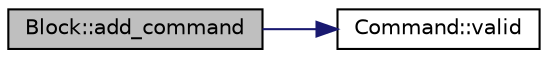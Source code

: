digraph "Block::add_command"
{
 // INTERACTIVE_SVG=YES
  edge [fontname="Helvetica",fontsize="10",labelfontname="Helvetica",labelfontsize="10"];
  node [fontname="Helvetica",fontsize="10",shape=record];
  rankdir="LR";
  Node1 [label="Block::add_command",height=0.2,width=0.4,color="black", fillcolor="grey75", style="filled" fontcolor="black"];
  Node1 -> Node2 [color="midnightblue",fontsize="10",style="solid",fontname="Helvetica"];
  Node2 [label="Command::valid",height=0.2,width=0.4,color="black", fillcolor="white", style="filled",URL="$class_command.html#a03fca257d85fc74bef2fa3ac7baf16dc"];
}
